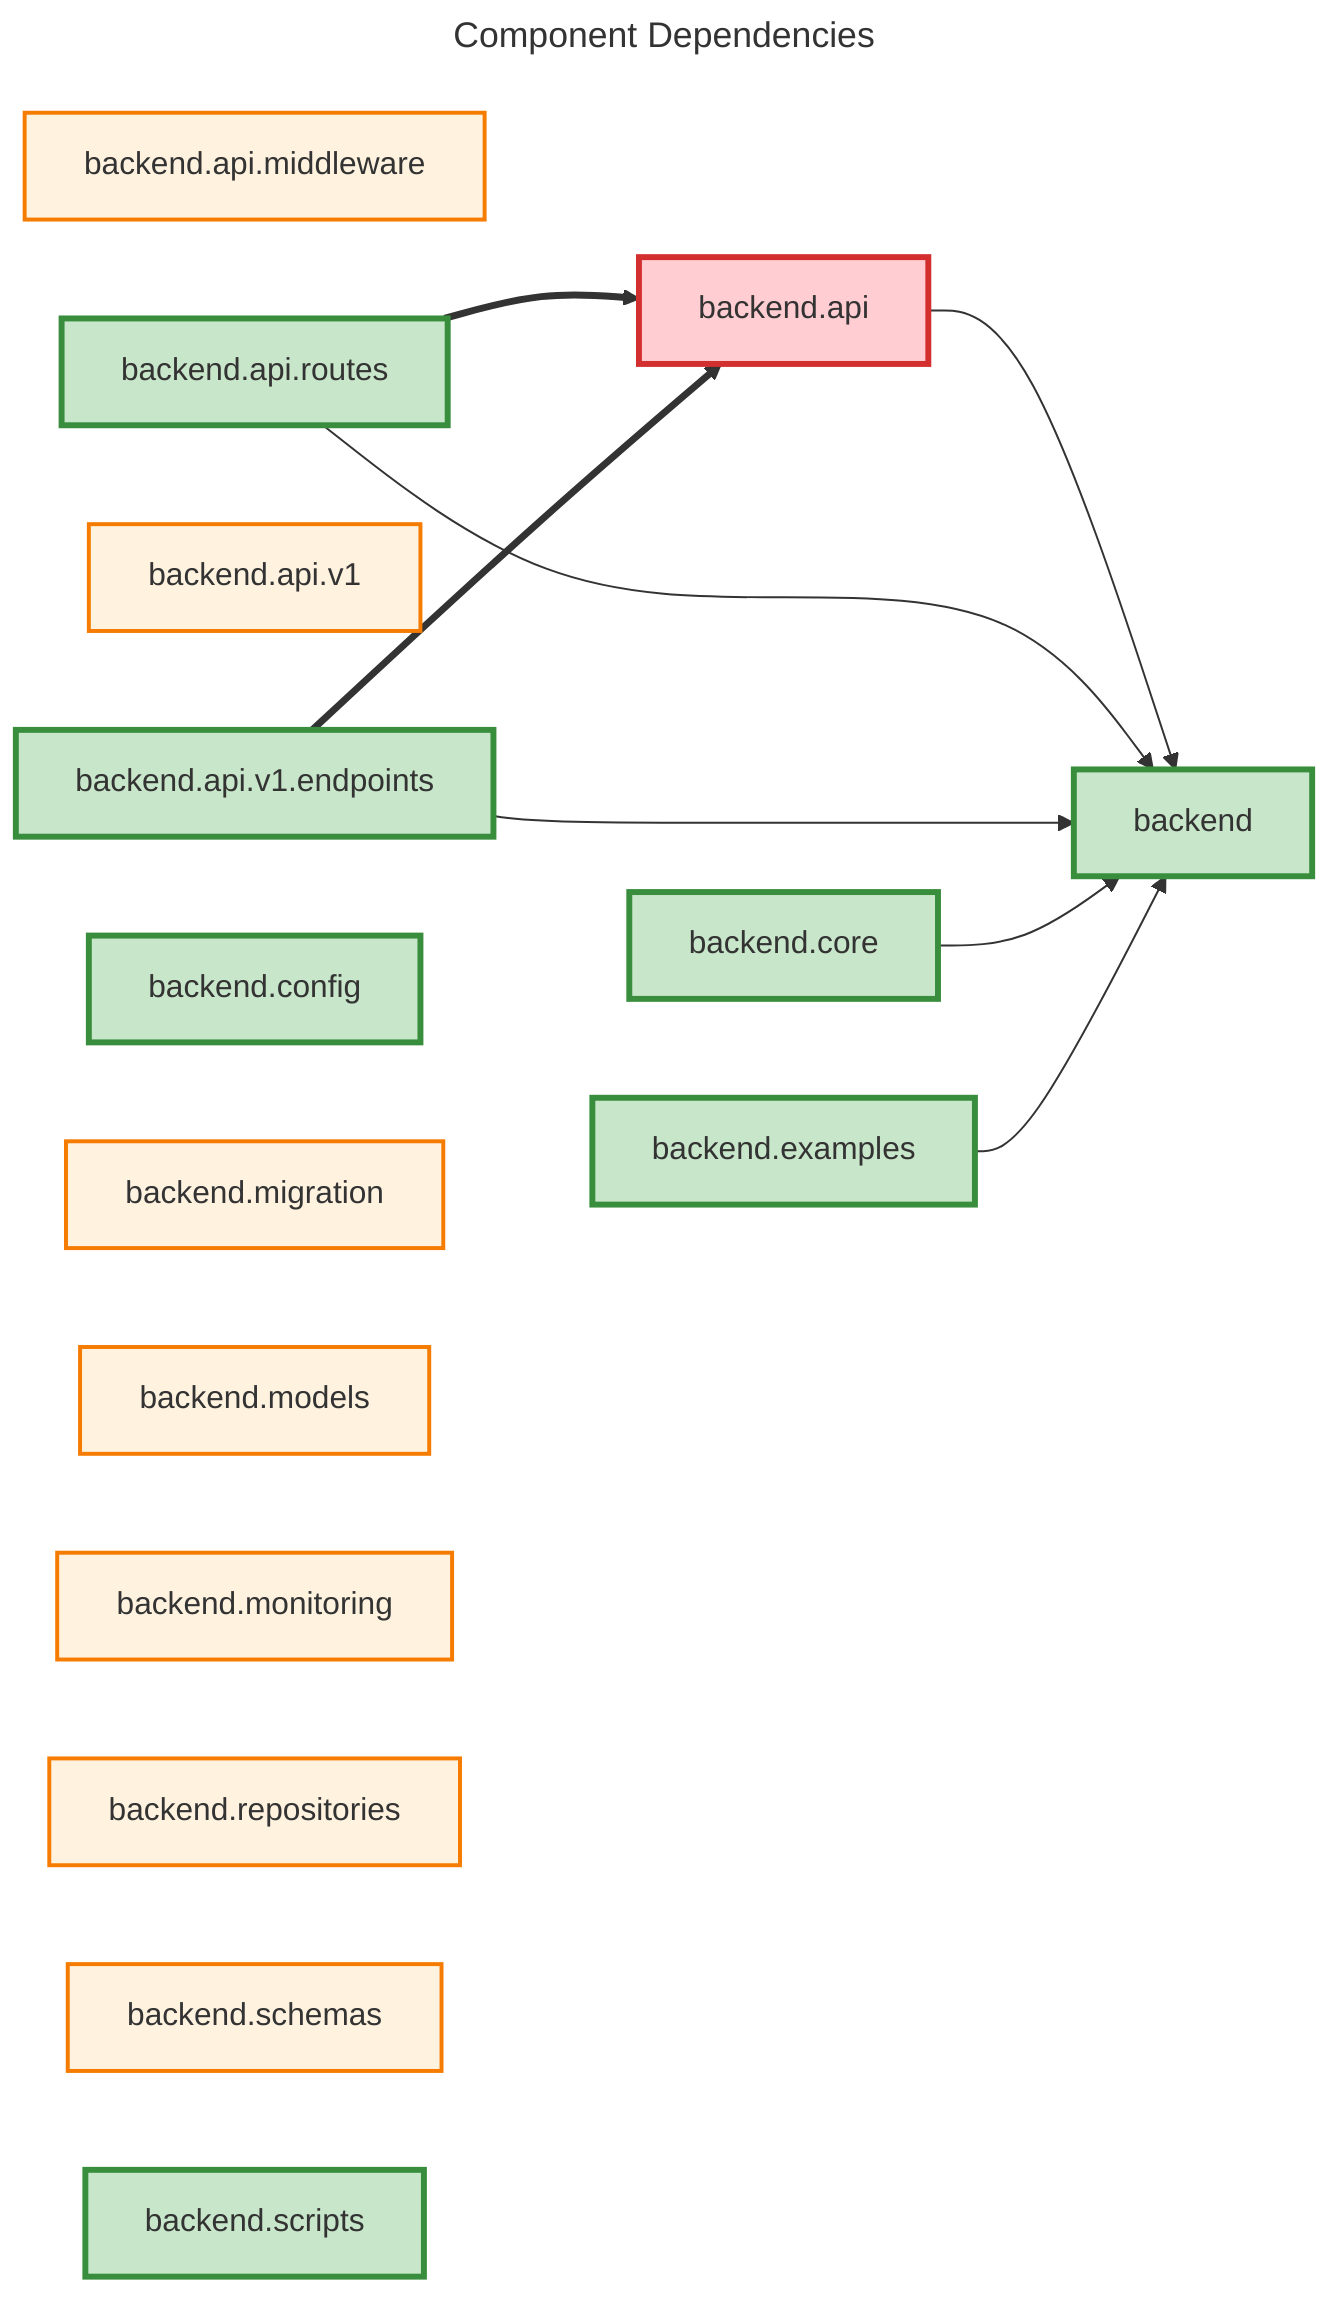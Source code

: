 ---
title: Component Dependencies
---
graph LR
    %% Component Dependencies

    C0["backend"]
    C1["backend.api"]
    C2["backend.api.middleware"]
    C3["backend.api.routes"]
    C4["backend.api.v1"]
    C5["backend.api.v1.endpoints"]
    C6["backend.config"]
    C7["backend.core"]
    C8["backend.examples"]
    C9["backend.migration"]
    C10["backend.models"]
    C11["backend.monitoring"]
    C12["backend.repositories"]
    C13["backend.schemas"]
    C14["backend.scripts"]

    C1 --> C0
    C3 --> C0
    C5 --> C0
    C7 --> C0
    C8 --> C0
    C3 ==> C1
    C5 ==> C1

    %% Styling
    classDef critical fill:#ffcdd2,stroke:#d32f2f,stroke-width:3px
    classDef entry fill:#c8e6c9,stroke:#388e3c,stroke-width:3px
    classDef isolated fill:#fff3e0,stroke:#f57c00,stroke-width:2px
    classDef normal fill:#f5f5f5,stroke:#616161,stroke-width:2px
    class C0,C1 critical
    class C3,C0,C5,C9,C14,C11,C7,C6,C12,C8 entry
    class C9,C11,C4,C10,C13,C2,C12 isolated